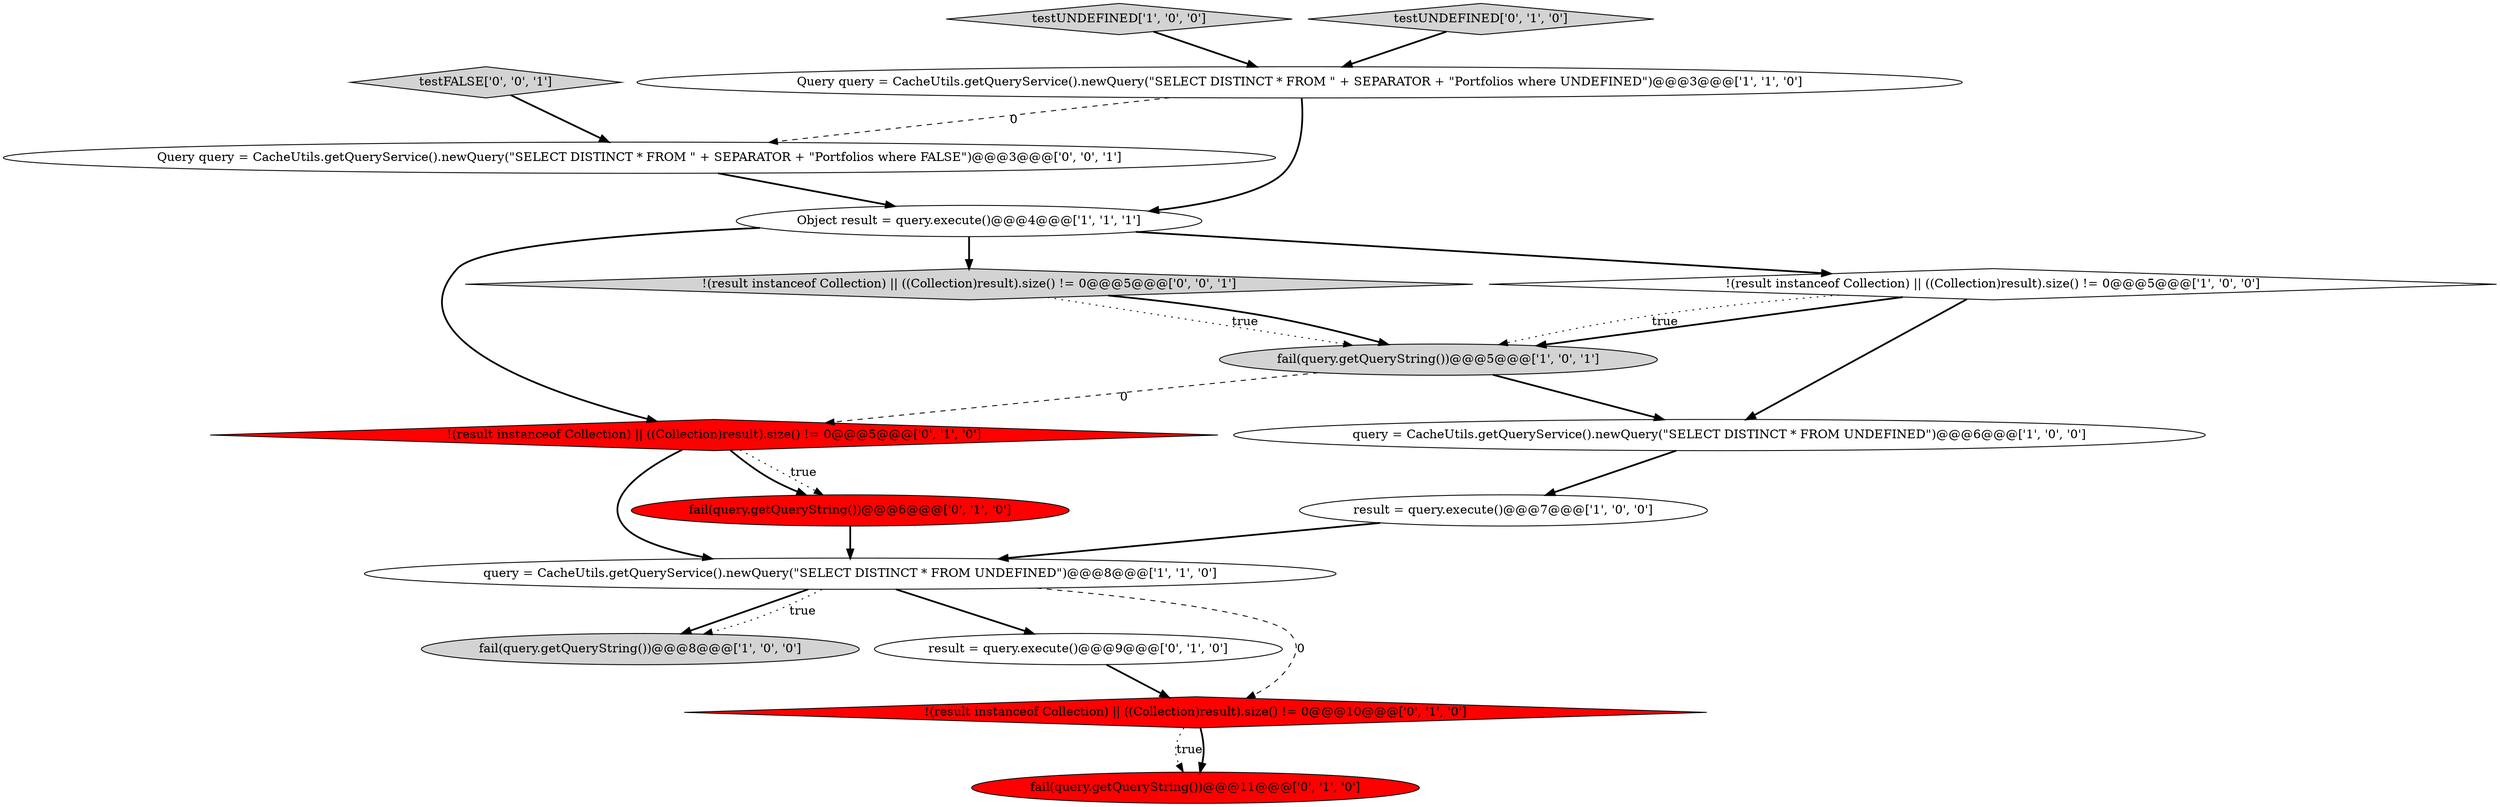 digraph {
13 [style = filled, label = "!(result instanceof Collection) || ((Collection)result).size() != 0@@@5@@@['0', '1', '0']", fillcolor = red, shape = diamond image = "AAA1AAABBB2BBB"];
4 [style = filled, label = "testUNDEFINED['1', '0', '0']", fillcolor = lightgray, shape = diamond image = "AAA0AAABBB1BBB"];
3 [style = filled, label = "!(result instanceof Collection) || ((Collection)result).size() != 0@@@5@@@['1', '0', '0']", fillcolor = white, shape = diamond image = "AAA0AAABBB1BBB"];
7 [style = filled, label = "Query query = CacheUtils.getQueryService().newQuery(\"SELECT DISTINCT * FROM \" + SEPARATOR + \"Portfolios where UNDEFINED\")@@@3@@@['1', '1', '0']", fillcolor = white, shape = ellipse image = "AAA0AAABBB1BBB"];
2 [style = filled, label = "fail(query.getQueryString())@@@8@@@['1', '0', '0']", fillcolor = lightgray, shape = ellipse image = "AAA0AAABBB1BBB"];
10 [style = filled, label = "fail(query.getQueryString())@@@11@@@['0', '1', '0']", fillcolor = red, shape = ellipse image = "AAA1AAABBB2BBB"];
5 [style = filled, label = "Object result = query.execute()@@@4@@@['1', '1', '1']", fillcolor = white, shape = ellipse image = "AAA0AAABBB1BBB"];
9 [style = filled, label = "testUNDEFINED['0', '1', '0']", fillcolor = lightgray, shape = diamond image = "AAA0AAABBB2BBB"];
12 [style = filled, label = "fail(query.getQueryString())@@@6@@@['0', '1', '0']", fillcolor = red, shape = ellipse image = "AAA1AAABBB2BBB"];
14 [style = filled, label = "result = query.execute()@@@9@@@['0', '1', '0']", fillcolor = white, shape = ellipse image = "AAA0AAABBB2BBB"];
1 [style = filled, label = "result = query.execute()@@@7@@@['1', '0', '0']", fillcolor = white, shape = ellipse image = "AAA0AAABBB1BBB"];
0 [style = filled, label = "query = CacheUtils.getQueryService().newQuery(\"SELECT DISTINCT * FROM UNDEFINED\")@@@6@@@['1', '0', '0']", fillcolor = white, shape = ellipse image = "AAA0AAABBB1BBB"];
17 [style = filled, label = "Query query = CacheUtils.getQueryService().newQuery(\"SELECT DISTINCT * FROM \" + SEPARATOR + \"Portfolios where FALSE\")@@@3@@@['0', '0', '1']", fillcolor = white, shape = ellipse image = "AAA0AAABBB3BBB"];
15 [style = filled, label = "testFALSE['0', '0', '1']", fillcolor = lightgray, shape = diamond image = "AAA0AAABBB3BBB"];
11 [style = filled, label = "!(result instanceof Collection) || ((Collection)result).size() != 0@@@10@@@['0', '1', '0']", fillcolor = red, shape = diamond image = "AAA1AAABBB2BBB"];
6 [style = filled, label = "query = CacheUtils.getQueryService().newQuery(\"SELECT DISTINCT * FROM UNDEFINED\")@@@8@@@['1', '1', '0']", fillcolor = white, shape = ellipse image = "AAA0AAABBB1BBB"];
8 [style = filled, label = "fail(query.getQueryString())@@@5@@@['1', '0', '1']", fillcolor = lightgray, shape = ellipse image = "AAA0AAABBB1BBB"];
16 [style = filled, label = "!(result instanceof Collection) || ((Collection)result).size() != 0@@@5@@@['0', '0', '1']", fillcolor = lightgray, shape = diamond image = "AAA0AAABBB3BBB"];
5->3 [style = bold, label=""];
16->8 [style = dotted, label="true"];
17->5 [style = bold, label=""];
16->8 [style = bold, label=""];
13->12 [style = dotted, label="true"];
7->17 [style = dashed, label="0"];
11->10 [style = dotted, label="true"];
6->11 [style = dashed, label="0"];
9->7 [style = bold, label=""];
12->6 [style = bold, label=""];
4->7 [style = bold, label=""];
3->0 [style = bold, label=""];
8->13 [style = dashed, label="0"];
6->2 [style = bold, label=""];
8->0 [style = bold, label=""];
6->14 [style = bold, label=""];
5->16 [style = bold, label=""];
15->17 [style = bold, label=""];
7->5 [style = bold, label=""];
1->6 [style = bold, label=""];
13->12 [style = bold, label=""];
6->2 [style = dotted, label="true"];
11->10 [style = bold, label=""];
0->1 [style = bold, label=""];
3->8 [style = bold, label=""];
5->13 [style = bold, label=""];
13->6 [style = bold, label=""];
3->8 [style = dotted, label="true"];
14->11 [style = bold, label=""];
}
